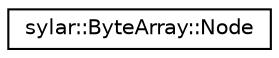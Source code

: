 digraph "类继承关系图"
{
 // LATEX_PDF_SIZE
  edge [fontname="Helvetica",fontsize="10",labelfontname="Helvetica",labelfontsize="10"];
  node [fontname="Helvetica",fontsize="10",shape=record];
  rankdir="LR";
  Node0 [label="sylar::ByteArray::Node",height=0.2,width=0.4,color="black", fillcolor="white", style="filled",URL="$structsylar_1_1ByteArray_1_1Node.html",tooltip="ByteArray的存储节点"];
}
